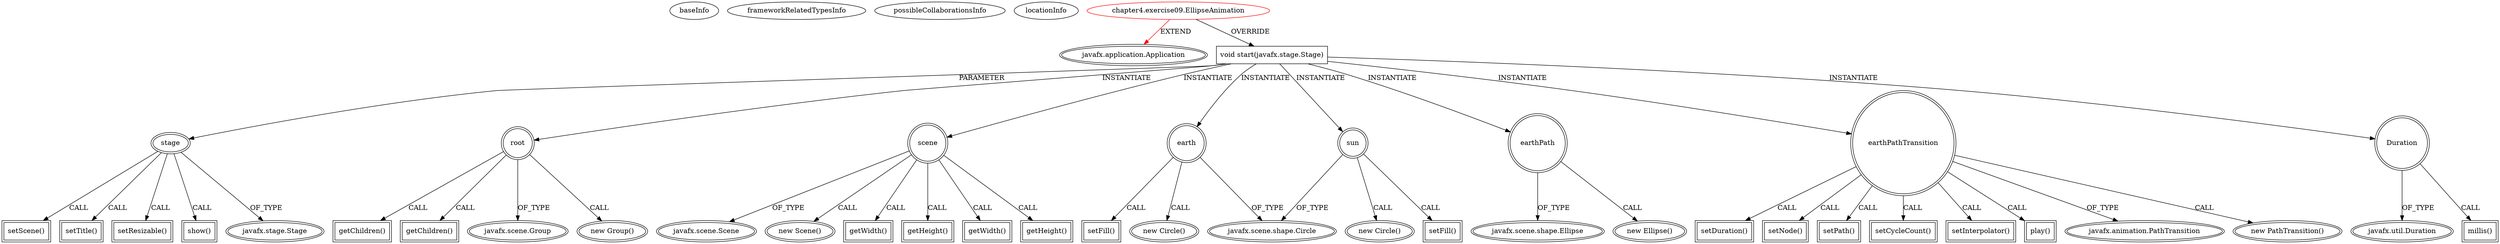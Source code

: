 digraph {
baseInfo[graphId=4504,category="extension_graph",isAnonymous=false,possibleRelation=false]
frameworkRelatedTypesInfo[0="javafx.application.Application"]
possibleCollaborationsInfo[]
locationInfo[projectName="tatsuyafw-java8-training",filePath="/tatsuyafw-java8-training/java8-training-master/src/chapter4/exercise09/EllipseAnimation.java",contextSignature="EllipseAnimation",graphId="4504"]
0[label="chapter4.exercise09.EllipseAnimation",vertexType="ROOT_CLIENT_CLASS_DECLARATION",isFrameworkType=false,color=red]
1[label="javafx.application.Application",vertexType="FRAMEWORK_CLASS_TYPE",isFrameworkType=true,peripheries=2]
2[label="void start(javafx.stage.Stage)",vertexType="OVERRIDING_METHOD_DECLARATION",isFrameworkType=false,shape=box]
3[label="stage",vertexType="PARAMETER_DECLARATION",isFrameworkType=true,peripheries=2]
4[label="javafx.stage.Stage",vertexType="FRAMEWORK_CLASS_TYPE",isFrameworkType=true,peripheries=2]
6[label="root",vertexType="VARIABLE_EXPRESION",isFrameworkType=true,peripheries=2,shape=circle]
7[label="javafx.scene.Group",vertexType="FRAMEWORK_CLASS_TYPE",isFrameworkType=true,peripheries=2]
5[label="new Group()",vertexType="CONSTRUCTOR_CALL",isFrameworkType=true,peripheries=2]
9[label="scene",vertexType="VARIABLE_EXPRESION",isFrameworkType=true,peripheries=2,shape=circle]
10[label="javafx.scene.Scene",vertexType="FRAMEWORK_CLASS_TYPE",isFrameworkType=true,peripheries=2]
8[label="new Scene()",vertexType="CONSTRUCTOR_CALL",isFrameworkType=true,peripheries=2]
12[label="setScene()",vertexType="INSIDE_CALL",isFrameworkType=true,peripheries=2,shape=box]
14[label="setTitle()",vertexType="INSIDE_CALL",isFrameworkType=true,peripheries=2,shape=box]
16[label="setResizable()",vertexType="INSIDE_CALL",isFrameworkType=true,peripheries=2,shape=box]
18[label="sun",vertexType="VARIABLE_EXPRESION",isFrameworkType=true,peripheries=2,shape=circle]
19[label="javafx.scene.shape.Circle",vertexType="FRAMEWORK_CLASS_TYPE",isFrameworkType=true,peripheries=2]
17[label="new Circle()",vertexType="CONSTRUCTOR_CALL",isFrameworkType=true,peripheries=2]
21[label="getWidth()",vertexType="INSIDE_CALL",isFrameworkType=true,peripheries=2,shape=box]
23[label="getHeight()",vertexType="INSIDE_CALL",isFrameworkType=true,peripheries=2,shape=box]
25[label="setFill()",vertexType="INSIDE_CALL",isFrameworkType=true,peripheries=2,shape=box]
27[label="getChildren()",vertexType="INSIDE_CALL",isFrameworkType=true,peripheries=2,shape=box]
29[label="earth",vertexType="VARIABLE_EXPRESION",isFrameworkType=true,peripheries=2,shape=circle]
28[label="new Circle()",vertexType="CONSTRUCTOR_CALL",isFrameworkType=true,peripheries=2]
32[label="setFill()",vertexType="INSIDE_CALL",isFrameworkType=true,peripheries=2,shape=box]
34[label="getChildren()",vertexType="INSIDE_CALL",isFrameworkType=true,peripheries=2,shape=box]
36[label="earthPath",vertexType="VARIABLE_EXPRESION",isFrameworkType=true,peripheries=2,shape=circle]
37[label="javafx.scene.shape.Ellipse",vertexType="FRAMEWORK_CLASS_TYPE",isFrameworkType=true,peripheries=2]
35[label="new Ellipse()",vertexType="CONSTRUCTOR_CALL",isFrameworkType=true,peripheries=2]
39[label="getWidth()",vertexType="INSIDE_CALL",isFrameworkType=true,peripheries=2,shape=box]
41[label="getHeight()",vertexType="INSIDE_CALL",isFrameworkType=true,peripheries=2,shape=box]
43[label="earthPathTransition",vertexType="VARIABLE_EXPRESION",isFrameworkType=true,peripheries=2,shape=circle]
44[label="javafx.animation.PathTransition",vertexType="FRAMEWORK_CLASS_TYPE",isFrameworkType=true,peripheries=2]
42[label="new PathTransition()",vertexType="CONSTRUCTOR_CALL",isFrameworkType=true,peripheries=2]
46[label="setDuration()",vertexType="INSIDE_CALL",isFrameworkType=true,peripheries=2,shape=box]
47[label="Duration",vertexType="VARIABLE_EXPRESION",isFrameworkType=true,peripheries=2,shape=circle]
49[label="javafx.util.Duration",vertexType="FRAMEWORK_CLASS_TYPE",isFrameworkType=true,peripheries=2]
48[label="millis()",vertexType="INSIDE_CALL",isFrameworkType=true,peripheries=2,shape=box]
51[label="setNode()",vertexType="INSIDE_CALL",isFrameworkType=true,peripheries=2,shape=box]
53[label="setPath()",vertexType="INSIDE_CALL",isFrameworkType=true,peripheries=2,shape=box]
55[label="setCycleCount()",vertexType="INSIDE_CALL",isFrameworkType=true,peripheries=2,shape=box]
57[label="setInterpolator()",vertexType="INSIDE_CALL",isFrameworkType=true,peripheries=2,shape=box]
59[label="play()",vertexType="INSIDE_CALL",isFrameworkType=true,peripheries=2,shape=box]
61[label="show()",vertexType="INSIDE_CALL",isFrameworkType=true,peripheries=2,shape=box]
0->1[label="EXTEND",color=red]
0->2[label="OVERRIDE"]
3->4[label="OF_TYPE"]
2->3[label="PARAMETER"]
2->6[label="INSTANTIATE"]
6->7[label="OF_TYPE"]
6->5[label="CALL"]
2->9[label="INSTANTIATE"]
9->10[label="OF_TYPE"]
9->8[label="CALL"]
3->12[label="CALL"]
3->14[label="CALL"]
3->16[label="CALL"]
2->18[label="INSTANTIATE"]
18->19[label="OF_TYPE"]
18->17[label="CALL"]
9->21[label="CALL"]
9->23[label="CALL"]
18->25[label="CALL"]
6->27[label="CALL"]
2->29[label="INSTANTIATE"]
29->19[label="OF_TYPE"]
29->28[label="CALL"]
29->32[label="CALL"]
6->34[label="CALL"]
2->36[label="INSTANTIATE"]
36->37[label="OF_TYPE"]
36->35[label="CALL"]
9->39[label="CALL"]
9->41[label="CALL"]
2->43[label="INSTANTIATE"]
43->44[label="OF_TYPE"]
43->42[label="CALL"]
43->46[label="CALL"]
2->47[label="INSTANTIATE"]
47->49[label="OF_TYPE"]
47->48[label="CALL"]
43->51[label="CALL"]
43->53[label="CALL"]
43->55[label="CALL"]
43->57[label="CALL"]
43->59[label="CALL"]
3->61[label="CALL"]
}
